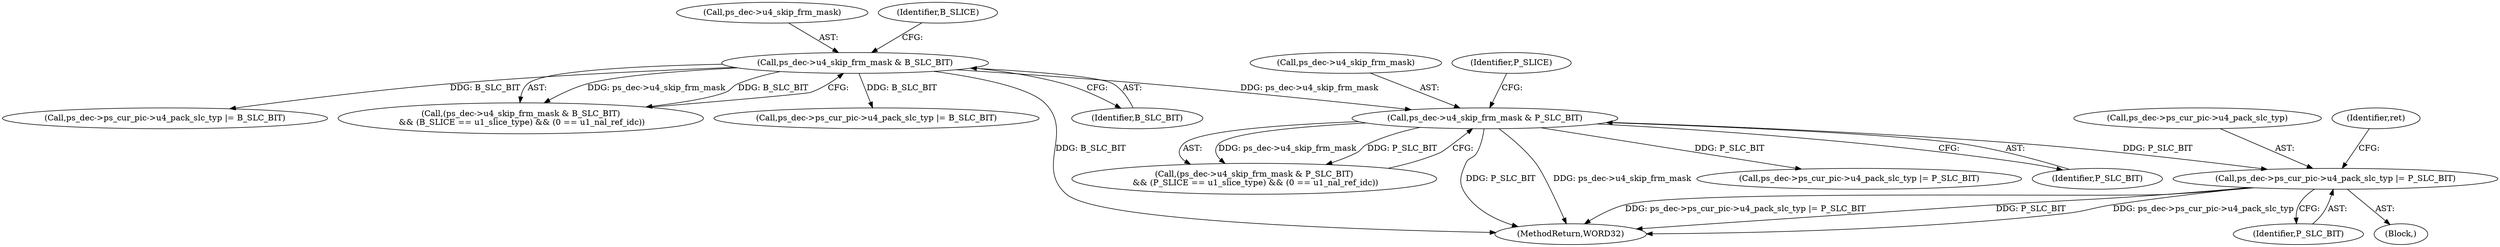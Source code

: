 digraph "0_Android_0b23c81c3dd9ec38f7e6806a3955fed1925541a0_2@pointer" {
"1002457" [label="(Call,ps_dec->ps_cur_pic->u4_pack_slc_typ |= P_SLC_BIT)"];
"1001855" [label="(Call,ps_dec->u4_skip_frm_mask & P_SLC_BIT)"];
"1001840" [label="(Call,ps_dec->u4_skip_frm_mask & B_SLC_BIT)"];
"1002589" [label="(MethodReturn,WORD32)"];
"1002458" [label="(Call,ps_dec->ps_cur_pic->u4_pack_slc_typ)"];
"1001887" [label="(Call,ps_dec->ps_cur_pic->u4_pack_slc_typ |= P_SLC_BIT)"];
"1001844" [label="(Identifier,B_SLC_BIT)"];
"1001856" [label="(Call,ps_dec->u4_skip_frm_mask)"];
"1002491" [label="(Call,ps_dec->ps_cur_pic->u4_pack_slc_typ |= B_SLC_BIT)"];
"1002465" [label="(Identifier,ret)"];
"1001859" [label="(Identifier,P_SLC_BIT)"];
"1001840" [label="(Call,ps_dec->u4_skip_frm_mask & B_SLC_BIT)"];
"1001841" [label="(Call,ps_dec->u4_skip_frm_mask)"];
"1001854" [label="(Call,(ps_dec->u4_skip_frm_mask & P_SLC_BIT)\n && (P_SLICE == u1_slice_type) && (0 == u1_nal_ref_idc))"];
"1002457" [label="(Call,ps_dec->ps_cur_pic->u4_pack_slc_typ |= P_SLC_BIT)"];
"1002456" [label="(Block,)"];
"1001839" [label="(Call,(ps_dec->u4_skip_frm_mask & B_SLC_BIT)\n && (B_SLICE == u1_slice_type) && (0 == u1_nal_ref_idc))"];
"1001862" [label="(Identifier,P_SLICE)"];
"1001855" [label="(Call,ps_dec->u4_skip_frm_mask & P_SLC_BIT)"];
"1001870" [label="(Call,ps_dec->ps_cur_pic->u4_pack_slc_typ |= B_SLC_BIT)"];
"1001847" [label="(Identifier,B_SLICE)"];
"1002463" [label="(Identifier,P_SLC_BIT)"];
"1002457" -> "1002456"  [label="AST: "];
"1002457" -> "1002463"  [label="CFG: "];
"1002458" -> "1002457"  [label="AST: "];
"1002463" -> "1002457"  [label="AST: "];
"1002465" -> "1002457"  [label="CFG: "];
"1002457" -> "1002589"  [label="DDG: P_SLC_BIT"];
"1002457" -> "1002589"  [label="DDG: ps_dec->ps_cur_pic->u4_pack_slc_typ"];
"1002457" -> "1002589"  [label="DDG: ps_dec->ps_cur_pic->u4_pack_slc_typ |= P_SLC_BIT"];
"1001855" -> "1002457"  [label="DDG: P_SLC_BIT"];
"1001855" -> "1001854"  [label="AST: "];
"1001855" -> "1001859"  [label="CFG: "];
"1001856" -> "1001855"  [label="AST: "];
"1001859" -> "1001855"  [label="AST: "];
"1001862" -> "1001855"  [label="CFG: "];
"1001854" -> "1001855"  [label="CFG: "];
"1001855" -> "1002589"  [label="DDG: P_SLC_BIT"];
"1001855" -> "1002589"  [label="DDG: ps_dec->u4_skip_frm_mask"];
"1001855" -> "1001854"  [label="DDG: ps_dec->u4_skip_frm_mask"];
"1001855" -> "1001854"  [label="DDG: P_SLC_BIT"];
"1001840" -> "1001855"  [label="DDG: ps_dec->u4_skip_frm_mask"];
"1001855" -> "1001887"  [label="DDG: P_SLC_BIT"];
"1001840" -> "1001839"  [label="AST: "];
"1001840" -> "1001844"  [label="CFG: "];
"1001841" -> "1001840"  [label="AST: "];
"1001844" -> "1001840"  [label="AST: "];
"1001847" -> "1001840"  [label="CFG: "];
"1001839" -> "1001840"  [label="CFG: "];
"1001840" -> "1002589"  [label="DDG: B_SLC_BIT"];
"1001840" -> "1001839"  [label="DDG: ps_dec->u4_skip_frm_mask"];
"1001840" -> "1001839"  [label="DDG: B_SLC_BIT"];
"1001840" -> "1001870"  [label="DDG: B_SLC_BIT"];
"1001840" -> "1002491"  [label="DDG: B_SLC_BIT"];
}

